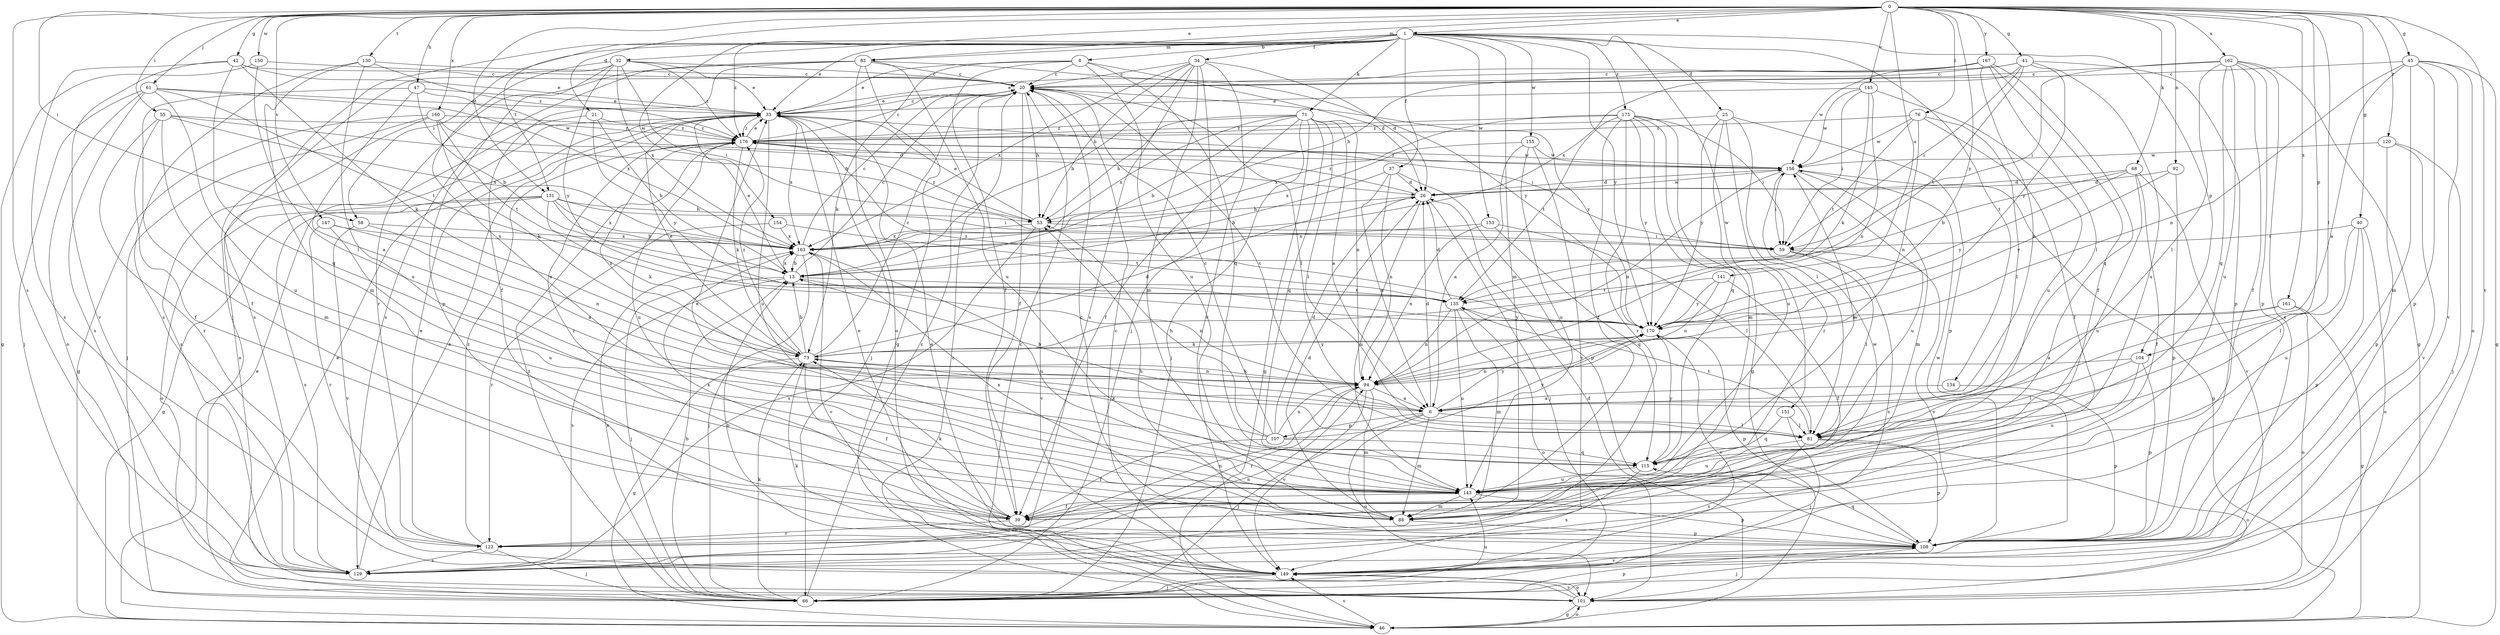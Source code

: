strict digraph  {
0;
1;
6;
8;
13;
20;
21;
25;
26;
32;
33;
34;
37;
39;
40;
41;
42;
45;
46;
47;
53;
55;
58;
59;
61;
66;
68;
71;
73;
76;
81;
83;
88;
92;
94;
101;
104;
107;
108;
115;
120;
122;
129;
130;
131;
134;
135;
141;
143;
145;
147;
149;
150;
151;
153;
154;
155;
156;
160;
161;
162;
163;
167;
170;
175;
176;
0 -> 1  [label=a];
0 -> 21  [label=d];
0 -> 32  [label=e];
0 -> 40  [label=g];
0 -> 41  [label=g];
0 -> 42  [label=g];
0 -> 45  [label=g];
0 -> 47  [label=h];
0 -> 55  [label=i];
0 -> 58  [label=i];
0 -> 61  [label=j];
0 -> 68  [label=k];
0 -> 76  [label=l];
0 -> 81  [label=l];
0 -> 83  [label=m];
0 -> 92  [label=n];
0 -> 104  [label=p];
0 -> 120  [label=r];
0 -> 129  [label=s];
0 -> 130  [label=t];
0 -> 131  [label=t];
0 -> 141  [label=u];
0 -> 145  [label=v];
0 -> 147  [label=v];
0 -> 149  [label=v];
0 -> 150  [label=w];
0 -> 160  [label=x];
0 -> 161  [label=x];
0 -> 162  [label=x];
0 -> 167  [label=y];
0 -> 170  [label=y];
1 -> 8  [label=b];
1 -> 25  [label=d];
1 -> 33  [label=e];
1 -> 34  [label=f];
1 -> 37  [label=f];
1 -> 58  [label=i];
1 -> 66  [label=j];
1 -> 71  [label=k];
1 -> 83  [label=m];
1 -> 88  [label=m];
1 -> 104  [label=p];
1 -> 131  [label=t];
1 -> 134  [label=t];
1 -> 151  [label=w];
1 -> 153  [label=w];
1 -> 154  [label=w];
1 -> 155  [label=w];
1 -> 170  [label=y];
1 -> 175  [label=z];
1 -> 176  [label=z];
6 -> 13  [label=b];
6 -> 26  [label=d];
6 -> 66  [label=j];
6 -> 81  [label=l];
6 -> 88  [label=m];
6 -> 101  [label=o];
6 -> 107  [label=p];
6 -> 170  [label=y];
8 -> 20  [label=c];
8 -> 26  [label=d];
8 -> 33  [label=e];
8 -> 39  [label=f];
8 -> 73  [label=k];
8 -> 115  [label=q];
8 -> 143  [label=u];
13 -> 20  [label=c];
13 -> 33  [label=e];
13 -> 66  [label=j];
13 -> 94  [label=n];
13 -> 129  [label=s];
13 -> 135  [label=t];
13 -> 163  [label=x];
20 -> 33  [label=e];
20 -> 39  [label=f];
20 -> 53  [label=h];
20 -> 81  [label=l];
20 -> 170  [label=y];
21 -> 13  [label=b];
21 -> 101  [label=o];
21 -> 170  [label=y];
21 -> 176  [label=z];
25 -> 81  [label=l];
25 -> 108  [label=p];
25 -> 122  [label=r];
25 -> 143  [label=u];
25 -> 170  [label=y];
25 -> 176  [label=z];
26 -> 53  [label=h];
26 -> 66  [label=j];
26 -> 143  [label=u];
26 -> 156  [label=w];
26 -> 176  [label=z];
32 -> 20  [label=c];
32 -> 33  [label=e];
32 -> 59  [label=i];
32 -> 108  [label=p];
32 -> 129  [label=s];
32 -> 143  [label=u];
32 -> 163  [label=x];
32 -> 170  [label=y];
32 -> 176  [label=z];
33 -> 20  [label=c];
33 -> 59  [label=i];
33 -> 66  [label=j];
33 -> 143  [label=u];
33 -> 163  [label=x];
33 -> 176  [label=z];
34 -> 13  [label=b];
34 -> 20  [label=c];
34 -> 26  [label=d];
34 -> 53  [label=h];
34 -> 66  [label=j];
34 -> 88  [label=m];
34 -> 129  [label=s];
34 -> 149  [label=v];
34 -> 163  [label=x];
37 -> 6  [label=a];
37 -> 13  [label=b];
37 -> 26  [label=d];
37 -> 94  [label=n];
37 -> 108  [label=p];
39 -> 73  [label=k];
39 -> 122  [label=r];
39 -> 163  [label=x];
39 -> 176  [label=z];
40 -> 59  [label=i];
40 -> 81  [label=l];
40 -> 101  [label=o];
40 -> 108  [label=p];
40 -> 143  [label=u];
41 -> 20  [label=c];
41 -> 33  [label=e];
41 -> 59  [label=i];
41 -> 108  [label=p];
41 -> 135  [label=t];
41 -> 143  [label=u];
41 -> 163  [label=x];
41 -> 170  [label=y];
42 -> 20  [label=c];
42 -> 33  [label=e];
42 -> 73  [label=k];
42 -> 115  [label=q];
42 -> 129  [label=s];
42 -> 149  [label=v];
45 -> 6  [label=a];
45 -> 20  [label=c];
45 -> 46  [label=g];
45 -> 88  [label=m];
45 -> 94  [label=n];
45 -> 101  [label=o];
45 -> 108  [label=p];
45 -> 149  [label=v];
46 -> 20  [label=c];
46 -> 33  [label=e];
46 -> 101  [label=o];
46 -> 149  [label=v];
47 -> 6  [label=a];
47 -> 13  [label=b];
47 -> 33  [label=e];
47 -> 39  [label=f];
47 -> 156  [label=w];
53 -> 33  [label=e];
53 -> 59  [label=i];
53 -> 129  [label=s];
53 -> 149  [label=v];
53 -> 163  [label=x];
53 -> 176  [label=z];
55 -> 39  [label=f];
55 -> 53  [label=h];
55 -> 88  [label=m];
55 -> 122  [label=r];
55 -> 163  [label=x];
55 -> 176  [label=z];
58 -> 94  [label=n];
58 -> 149  [label=v];
58 -> 163  [label=x];
59 -> 81  [label=l];
59 -> 129  [label=s];
59 -> 149  [label=v];
61 -> 33  [label=e];
61 -> 66  [label=j];
61 -> 101  [label=o];
61 -> 129  [label=s];
61 -> 135  [label=t];
61 -> 143  [label=u];
61 -> 163  [label=x];
66 -> 13  [label=b];
66 -> 20  [label=c];
66 -> 33  [label=e];
66 -> 73  [label=k];
66 -> 108  [label=p];
66 -> 143  [label=u];
66 -> 163  [label=x];
66 -> 176  [label=z];
68 -> 13  [label=b];
68 -> 26  [label=d];
68 -> 39  [label=f];
68 -> 143  [label=u];
68 -> 149  [label=v];
68 -> 170  [label=y];
71 -> 6  [label=a];
71 -> 13  [label=b];
71 -> 39  [label=f];
71 -> 46  [label=g];
71 -> 53  [label=h];
71 -> 66  [label=j];
71 -> 81  [label=l];
71 -> 94  [label=n];
71 -> 115  [label=q];
71 -> 163  [label=x];
71 -> 176  [label=z];
73 -> 13  [label=b];
73 -> 20  [label=c];
73 -> 26  [label=d];
73 -> 33  [label=e];
73 -> 39  [label=f];
73 -> 46  [label=g];
73 -> 94  [label=n];
73 -> 170  [label=y];
73 -> 176  [label=z];
76 -> 39  [label=f];
76 -> 81  [label=l];
76 -> 94  [label=n];
76 -> 135  [label=t];
76 -> 156  [label=w];
76 -> 176  [label=z];
81 -> 20  [label=c];
81 -> 101  [label=o];
81 -> 108  [label=p];
81 -> 129  [label=s];
81 -> 135  [label=t];
81 -> 143  [label=u];
83 -> 20  [label=c];
83 -> 39  [label=f];
83 -> 46  [label=g];
83 -> 101  [label=o];
83 -> 122  [label=r];
83 -> 129  [label=s];
83 -> 143  [label=u];
83 -> 170  [label=y];
88 -> 26  [label=d];
88 -> 53  [label=h];
88 -> 108  [label=p];
88 -> 156  [label=w];
88 -> 163  [label=x];
92 -> 26  [label=d];
92 -> 108  [label=p];
92 -> 170  [label=y];
94 -> 6  [label=a];
94 -> 73  [label=k];
94 -> 88  [label=m];
94 -> 122  [label=r];
94 -> 149  [label=v];
94 -> 176  [label=z];
101 -> 20  [label=c];
101 -> 26  [label=d];
101 -> 46  [label=g];
101 -> 149  [label=v];
104 -> 81  [label=l];
104 -> 94  [label=n];
104 -> 108  [label=p];
104 -> 143  [label=u];
107 -> 20  [label=c];
107 -> 26  [label=d];
107 -> 39  [label=f];
107 -> 53  [label=h];
107 -> 73  [label=k];
107 -> 94  [label=n];
107 -> 115  [label=q];
107 -> 170  [label=y];
108 -> 20  [label=c];
108 -> 33  [label=e];
108 -> 66  [label=j];
108 -> 115  [label=q];
108 -> 149  [label=v];
108 -> 156  [label=w];
115 -> 129  [label=s];
115 -> 143  [label=u];
115 -> 156  [label=w];
115 -> 170  [label=y];
120 -> 66  [label=j];
120 -> 108  [label=p];
120 -> 149  [label=v];
120 -> 156  [label=w];
122 -> 33  [label=e];
122 -> 66  [label=j];
122 -> 94  [label=n];
122 -> 129  [label=s];
122 -> 176  [label=z];
129 -> 33  [label=e];
129 -> 94  [label=n];
130 -> 20  [label=c];
130 -> 88  [label=m];
130 -> 129  [label=s];
130 -> 143  [label=u];
130 -> 176  [label=z];
131 -> 13  [label=b];
131 -> 46  [label=g];
131 -> 53  [label=h];
131 -> 59  [label=i];
131 -> 73  [label=k];
131 -> 101  [label=o];
131 -> 129  [label=s];
131 -> 163  [label=x];
134 -> 6  [label=a];
134 -> 108  [label=p];
135 -> 26  [label=d];
135 -> 88  [label=m];
135 -> 94  [label=n];
135 -> 101  [label=o];
135 -> 143  [label=u];
135 -> 170  [label=y];
141 -> 39  [label=f];
141 -> 94  [label=n];
141 -> 135  [label=t];
141 -> 170  [label=y];
143 -> 33  [label=e];
143 -> 39  [label=f];
143 -> 88  [label=m];
143 -> 108  [label=p];
145 -> 33  [label=e];
145 -> 59  [label=i];
145 -> 73  [label=k];
145 -> 94  [label=n];
145 -> 143  [label=u];
145 -> 156  [label=w];
147 -> 6  [label=a];
147 -> 122  [label=r];
147 -> 143  [label=u];
147 -> 163  [label=x];
149 -> 13  [label=b];
149 -> 20  [label=c];
149 -> 33  [label=e];
149 -> 66  [label=j];
149 -> 73  [label=k];
149 -> 101  [label=o];
150 -> 20  [label=c];
150 -> 46  [label=g];
150 -> 81  [label=l];
151 -> 66  [label=j];
151 -> 81  [label=l];
151 -> 115  [label=q];
153 -> 81  [label=l];
153 -> 94  [label=n];
153 -> 115  [label=q];
153 -> 163  [label=x];
154 -> 122  [label=r];
154 -> 135  [label=t];
154 -> 163  [label=x];
155 -> 6  [label=a];
155 -> 143  [label=u];
155 -> 149  [label=v];
155 -> 156  [label=w];
155 -> 163  [label=x];
156 -> 26  [label=d];
156 -> 46  [label=g];
156 -> 59  [label=i];
156 -> 88  [label=m];
156 -> 94  [label=n];
156 -> 143  [label=u];
156 -> 176  [label=z];
160 -> 26  [label=d];
160 -> 46  [label=g];
160 -> 66  [label=j];
160 -> 73  [label=k];
160 -> 129  [label=s];
160 -> 135  [label=t];
160 -> 176  [label=z];
161 -> 6  [label=a];
161 -> 46  [label=g];
161 -> 101  [label=o];
161 -> 170  [label=y];
162 -> 20  [label=c];
162 -> 39  [label=f];
162 -> 46  [label=g];
162 -> 59  [label=i];
162 -> 81  [label=l];
162 -> 108  [label=p];
162 -> 115  [label=q];
162 -> 129  [label=s];
162 -> 143  [label=u];
163 -> 13  [label=b];
163 -> 20  [label=c];
163 -> 66  [label=j];
163 -> 143  [label=u];
163 -> 149  [label=v];
167 -> 6  [label=a];
167 -> 20  [label=c];
167 -> 39  [label=f];
167 -> 53  [label=h];
167 -> 81  [label=l];
167 -> 115  [label=q];
167 -> 156  [label=w];
170 -> 73  [label=k];
170 -> 108  [label=p];
170 -> 149  [label=v];
170 -> 176  [label=z];
175 -> 39  [label=f];
175 -> 46  [label=g];
175 -> 59  [label=i];
175 -> 88  [label=m];
175 -> 115  [label=q];
175 -> 122  [label=r];
175 -> 135  [label=t];
175 -> 163  [label=x];
175 -> 170  [label=y];
175 -> 176  [label=z];
176 -> 20  [label=c];
176 -> 33  [label=e];
176 -> 73  [label=k];
176 -> 143  [label=u];
176 -> 156  [label=w];
}
